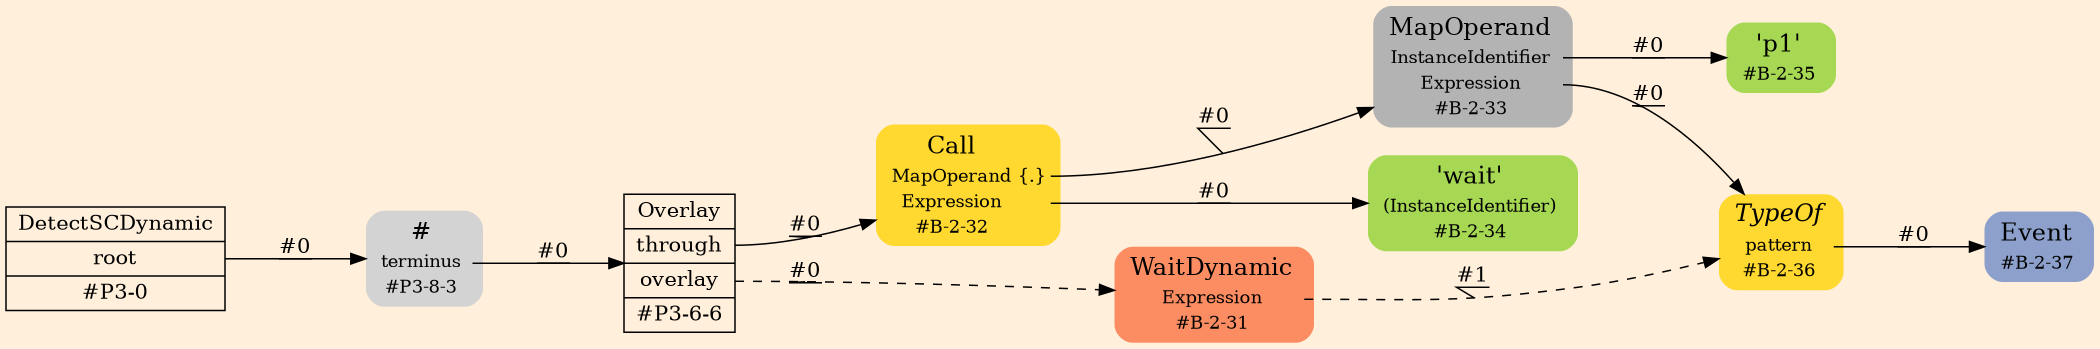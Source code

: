 digraph Inferno {
graph [
rankdir = "LR"
ranksep = 1.0
size = "14,20"
bgcolor = antiquewhite1
];
node [
];
"CR#P3-0" [
shape = "record"
fillcolor = "transparent"
label = "<fixed> DetectSCDynamic | <port0> root | <port1> #P3-0"
style = "filled"
fontsize = "14"
fillcolor = antiquewhite1
];
"#P3-8-3" [
shape = "plaintext"
label = <<TABLE BORDER="0" CELLBORDER="0" CELLSPACING="0">
 <TR>
  <TD><FONT POINT-SIZE="16.0">#</FONT></TD>
  <TD></TD>
 </TR>
 <TR>
  <TD>terminus</TD>
  <TD PORT="port0"></TD>
 </TR>
 <TR>
  <TD>#P3-8-3</TD>
  <TD PORT="port1"></TD>
 </TR>
</TABLE>>
style = "rounded,filled"
fontsize = "12"
];
"#P3-6-6" [
shape = "record"
label = "<fixed> Overlay | <port0> through | <port1> overlay | <port2> #P3-6-6"
style = "filled"
fontsize = "14"
fillcolor = antiquewhite1
];
"#B-2-32" [
shape = "plaintext"
fillcolor = "/set28/6"
label = <<TABLE BORDER="0" CELLBORDER="0" CELLSPACING="0">
 <TR>
  <TD><FONT POINT-SIZE="16.0">Call</FONT></TD>
  <TD></TD>
 </TR>
 <TR>
  <TD>MapOperand</TD>
  <TD PORT="port0">{.}</TD>
 </TR>
 <TR>
  <TD>Expression</TD>
  <TD PORT="port1"></TD>
 </TR>
 <TR>
  <TD>#B-2-32</TD>
  <TD PORT="port2"></TD>
 </TR>
</TABLE>>
style = "rounded,filled"
fontsize = "12"
];
"#B-2-33" [
shape = "plaintext"
fillcolor = "/set28/8"
label = <<TABLE BORDER="0" CELLBORDER="0" CELLSPACING="0">
 <TR>
  <TD><FONT POINT-SIZE="16.0">MapOperand</FONT></TD>
  <TD></TD>
 </TR>
 <TR>
  <TD>InstanceIdentifier</TD>
  <TD PORT="port0"></TD>
 </TR>
 <TR>
  <TD>Expression</TD>
  <TD PORT="port1"></TD>
 </TR>
 <TR>
  <TD>#B-2-33</TD>
  <TD PORT="port2"></TD>
 </TR>
</TABLE>>
style = "rounded,filled"
fontsize = "12"
];
"#B-2-35" [
shape = "plaintext"
fillcolor = "/set28/5"
label = <<TABLE BORDER="0" CELLBORDER="0" CELLSPACING="0">
 <TR>
  <TD><FONT POINT-SIZE="16.0">'p1'</FONT></TD>
  <TD></TD>
 </TR>
 <TR>
  <TD>#B-2-35</TD>
  <TD PORT="port0"></TD>
 </TR>
</TABLE>>
style = "rounded,filled"
fontsize = "12"
];
"#B-2-36" [
shape = "plaintext"
fillcolor = "/set28/6"
label = <<TABLE BORDER="0" CELLBORDER="0" CELLSPACING="0">
 <TR>
  <TD><FONT POINT-SIZE="16.0"><I>TypeOf</I></FONT></TD>
  <TD></TD>
 </TR>
 <TR>
  <TD>pattern</TD>
  <TD PORT="port0"></TD>
 </TR>
 <TR>
  <TD>#B-2-36</TD>
  <TD PORT="port1"></TD>
 </TR>
</TABLE>>
style = "rounded,filled"
fontsize = "12"
];
"#B-2-37" [
shape = "plaintext"
fillcolor = "/set28/3"
label = <<TABLE BORDER="0" CELLBORDER="0" CELLSPACING="0">
 <TR>
  <TD><FONT POINT-SIZE="16.0">Event</FONT></TD>
  <TD></TD>
 </TR>
 <TR>
  <TD>#B-2-37</TD>
  <TD PORT="port0"></TD>
 </TR>
</TABLE>>
style = "rounded,filled"
fontsize = "12"
];
"#B-2-34" [
shape = "plaintext"
fillcolor = "/set28/5"
label = <<TABLE BORDER="0" CELLBORDER="0" CELLSPACING="0">
 <TR>
  <TD><FONT POINT-SIZE="16.0">'wait'</FONT></TD>
  <TD></TD>
 </TR>
 <TR>
  <TD>(InstanceIdentifier)</TD>
  <TD PORT="port0"></TD>
 </TR>
 <TR>
  <TD>#B-2-34</TD>
  <TD PORT="port1"></TD>
 </TR>
</TABLE>>
style = "rounded,filled"
fontsize = "12"
];
"#B-2-31" [
shape = "plaintext"
fillcolor = "/set28/2"
label = <<TABLE BORDER="0" CELLBORDER="0" CELLSPACING="0">
 <TR>
  <TD><FONT POINT-SIZE="16.0">WaitDynamic</FONT></TD>
  <TD></TD>
 </TR>
 <TR>
  <TD>Expression</TD>
  <TD PORT="port0"></TD>
 </TR>
 <TR>
  <TD>#B-2-31</TD>
  <TD PORT="port1"></TD>
 </TR>
</TABLE>>
style = "rounded,filled"
fontsize = "12"
];
"CR#P3-0":port0 -> "#P3-8-3" [style="solid"
label = "#0"
decorate = true
];
"#P3-8-3":port0 -> "#P3-6-6" [style="solid"
label = "#0"
decorate = true
];
"#P3-6-6":port0 -> "#B-2-32" [style="solid"
label = "#0"
decorate = true
];
"#P3-6-6":port1 -> "#B-2-31" [style="dashed"
label = "#0"
decorate = true
];
"#B-2-32":port0 -> "#B-2-33" [style="solid"
label = "#0"
decorate = true
];
"#B-2-32":port1 -> "#B-2-34" [style="solid"
label = "#0"
decorate = true
];
"#B-2-33":port0 -> "#B-2-35" [style="solid"
label = "#0"
decorate = true
];
"#B-2-33":port1 -> "#B-2-36" [style="solid"
label = "#0"
decorate = true
];
"#B-2-36":port0 -> "#B-2-37" [style="solid"
label = "#0"
decorate = true
];
"#B-2-31":port0 -> "#B-2-36" [style="dashed"
label = "#1"
decorate = true
];
}
